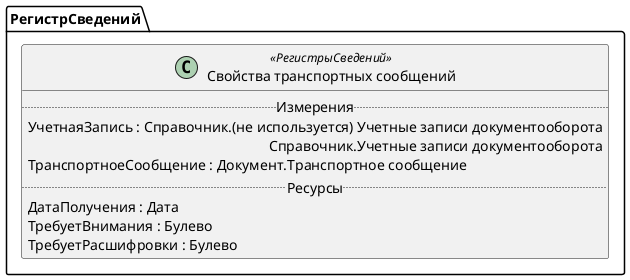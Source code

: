 ﻿@startuml СвойстваТранспортныхСообщений
'!include templates.wsd
'..\include templates.wsd
class РегистрСведений.СвойстваТранспортныхСообщений as "Свойства транспортных сообщений" <<РегистрыСведений>>
{
..Измерения..
УчетнаяЗапись : Справочник.(не используется) Учетные записи документооборота\rСправочник.Учетные записи документооборота
ТранспортноеСообщение : Документ.Транспортное сообщение
..Ресурсы..
ДатаПолучения : Дата
ТребуетВнимания : Булево
ТребуетРасшифровки : Булево
}
@enduml
